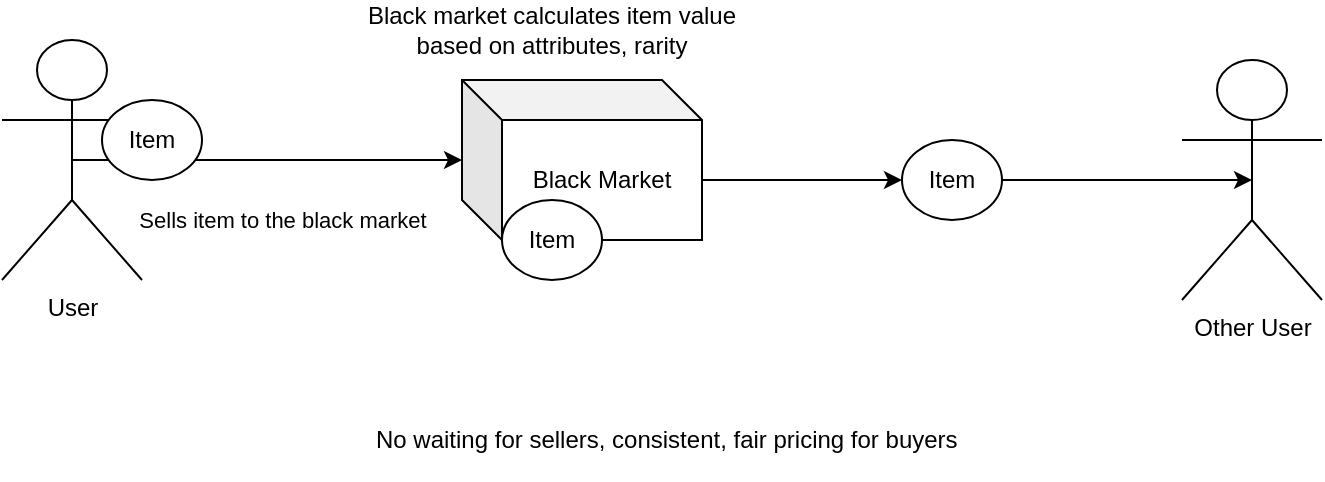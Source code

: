 <mxfile version="15.4.0" type="device"><diagram id="Sw2XZ6kILKKZhc0QvaXt" name="Page-1"><mxGraphModel dx="1502" dy="655" grid="1" gridSize="10" guides="1" tooltips="1" connect="1" arrows="1" fold="1" page="1" pageScale="1" pageWidth="850" pageHeight="1100" math="0" shadow="0"><root><mxCell id="0"/><mxCell id="1" parent="0"/><mxCell id="w_I2MnkPJWf5a836R00v-5" value="Sells item to the black market" style="edgeStyle=orthogonalEdgeStyle;rounded=0;orthogonalLoop=1;jettySize=auto;html=1;exitX=0.5;exitY=0.5;exitDx=0;exitDy=0;exitPerimeter=0;" edge="1" parent="1" source="w_I2MnkPJWf5a836R00v-1" target="w_I2MnkPJWf5a836R00v-4"><mxGeometry x="0.077" y="-30" relative="1" as="geometry"><mxPoint as="offset"/></mxGeometry></mxCell><mxCell id="w_I2MnkPJWf5a836R00v-1" value="User" style="shape=umlActor;verticalLabelPosition=bottom;verticalAlign=top;html=1;" vertex="1" parent="1"><mxGeometry x="90" y="70" width="70" height="120" as="geometry"/></mxCell><mxCell id="w_I2MnkPJWf5a836R00v-2" value="Item" style="ellipse;whiteSpace=wrap;html=1;rounded=0;sketch=0;" vertex="1" parent="1"><mxGeometry x="140" y="100" width="50" height="40" as="geometry"/></mxCell><mxCell id="w_I2MnkPJWf5a836R00v-13" style="edgeStyle=orthogonalEdgeStyle;rounded=0;orthogonalLoop=1;jettySize=auto;html=1;exitX=0;exitY=0;exitDx=120;exitDy=50;exitPerimeter=0;entryX=0;entryY=0.5;entryDx=0;entryDy=0;" edge="1" parent="1" source="w_I2MnkPJWf5a836R00v-4" target="w_I2MnkPJWf5a836R00v-12"><mxGeometry relative="1" as="geometry"/></mxCell><mxCell id="w_I2MnkPJWf5a836R00v-4" value="Black Market" style="shape=cube;whiteSpace=wrap;html=1;boundedLbl=1;backgroundOutline=1;darkOpacity=0.05;darkOpacity2=0.1;" vertex="1" parent="1"><mxGeometry x="320" y="90" width="120" height="80" as="geometry"/></mxCell><mxCell id="w_I2MnkPJWf5a836R00v-6" value="Black market calculates item value based on attributes, rarity" style="text;html=1;strokeColor=none;fillColor=none;align=center;verticalAlign=middle;whiteSpace=wrap;rounded=0;" vertex="1" parent="1"><mxGeometry x="270" y="50" width="190" height="30" as="geometry"/></mxCell><mxCell id="w_I2MnkPJWf5a836R00v-7" value="Other User" style="shape=umlActor;verticalLabelPosition=bottom;verticalAlign=top;html=1;" vertex="1" parent="1"><mxGeometry x="680" y="80" width="70" height="120" as="geometry"/></mxCell><mxCell id="w_I2MnkPJWf5a836R00v-11" value="Item" style="ellipse;whiteSpace=wrap;html=1;rounded=0;sketch=0;" vertex="1" parent="1"><mxGeometry x="340" y="150" width="50" height="40" as="geometry"/></mxCell><mxCell id="w_I2MnkPJWf5a836R00v-14" style="edgeStyle=orthogonalEdgeStyle;rounded=0;orthogonalLoop=1;jettySize=auto;html=1;exitX=1;exitY=0.5;exitDx=0;exitDy=0;entryX=0.5;entryY=0.5;entryDx=0;entryDy=0;entryPerimeter=0;" edge="1" parent="1" source="w_I2MnkPJWf5a836R00v-12" target="w_I2MnkPJWf5a836R00v-7"><mxGeometry relative="1" as="geometry"/></mxCell><mxCell id="w_I2MnkPJWf5a836R00v-12" value="Item" style="ellipse;whiteSpace=wrap;html=1;rounded=0;sketch=0;" vertex="1" parent="1"><mxGeometry x="540" y="120" width="50" height="40" as="geometry"/></mxCell><mxCell id="w_I2MnkPJWf5a836R00v-15" value="No waiting for sellers, consistent, fair pricing for buyers" style="text;html=1;strokeColor=none;fillColor=none;align=left;verticalAlign=middle;whiteSpace=wrap;rounded=0;" vertex="1" parent="1"><mxGeometry x="275" y="250" width="300" height="40" as="geometry"/></mxCell></root></mxGraphModel></diagram></mxfile>